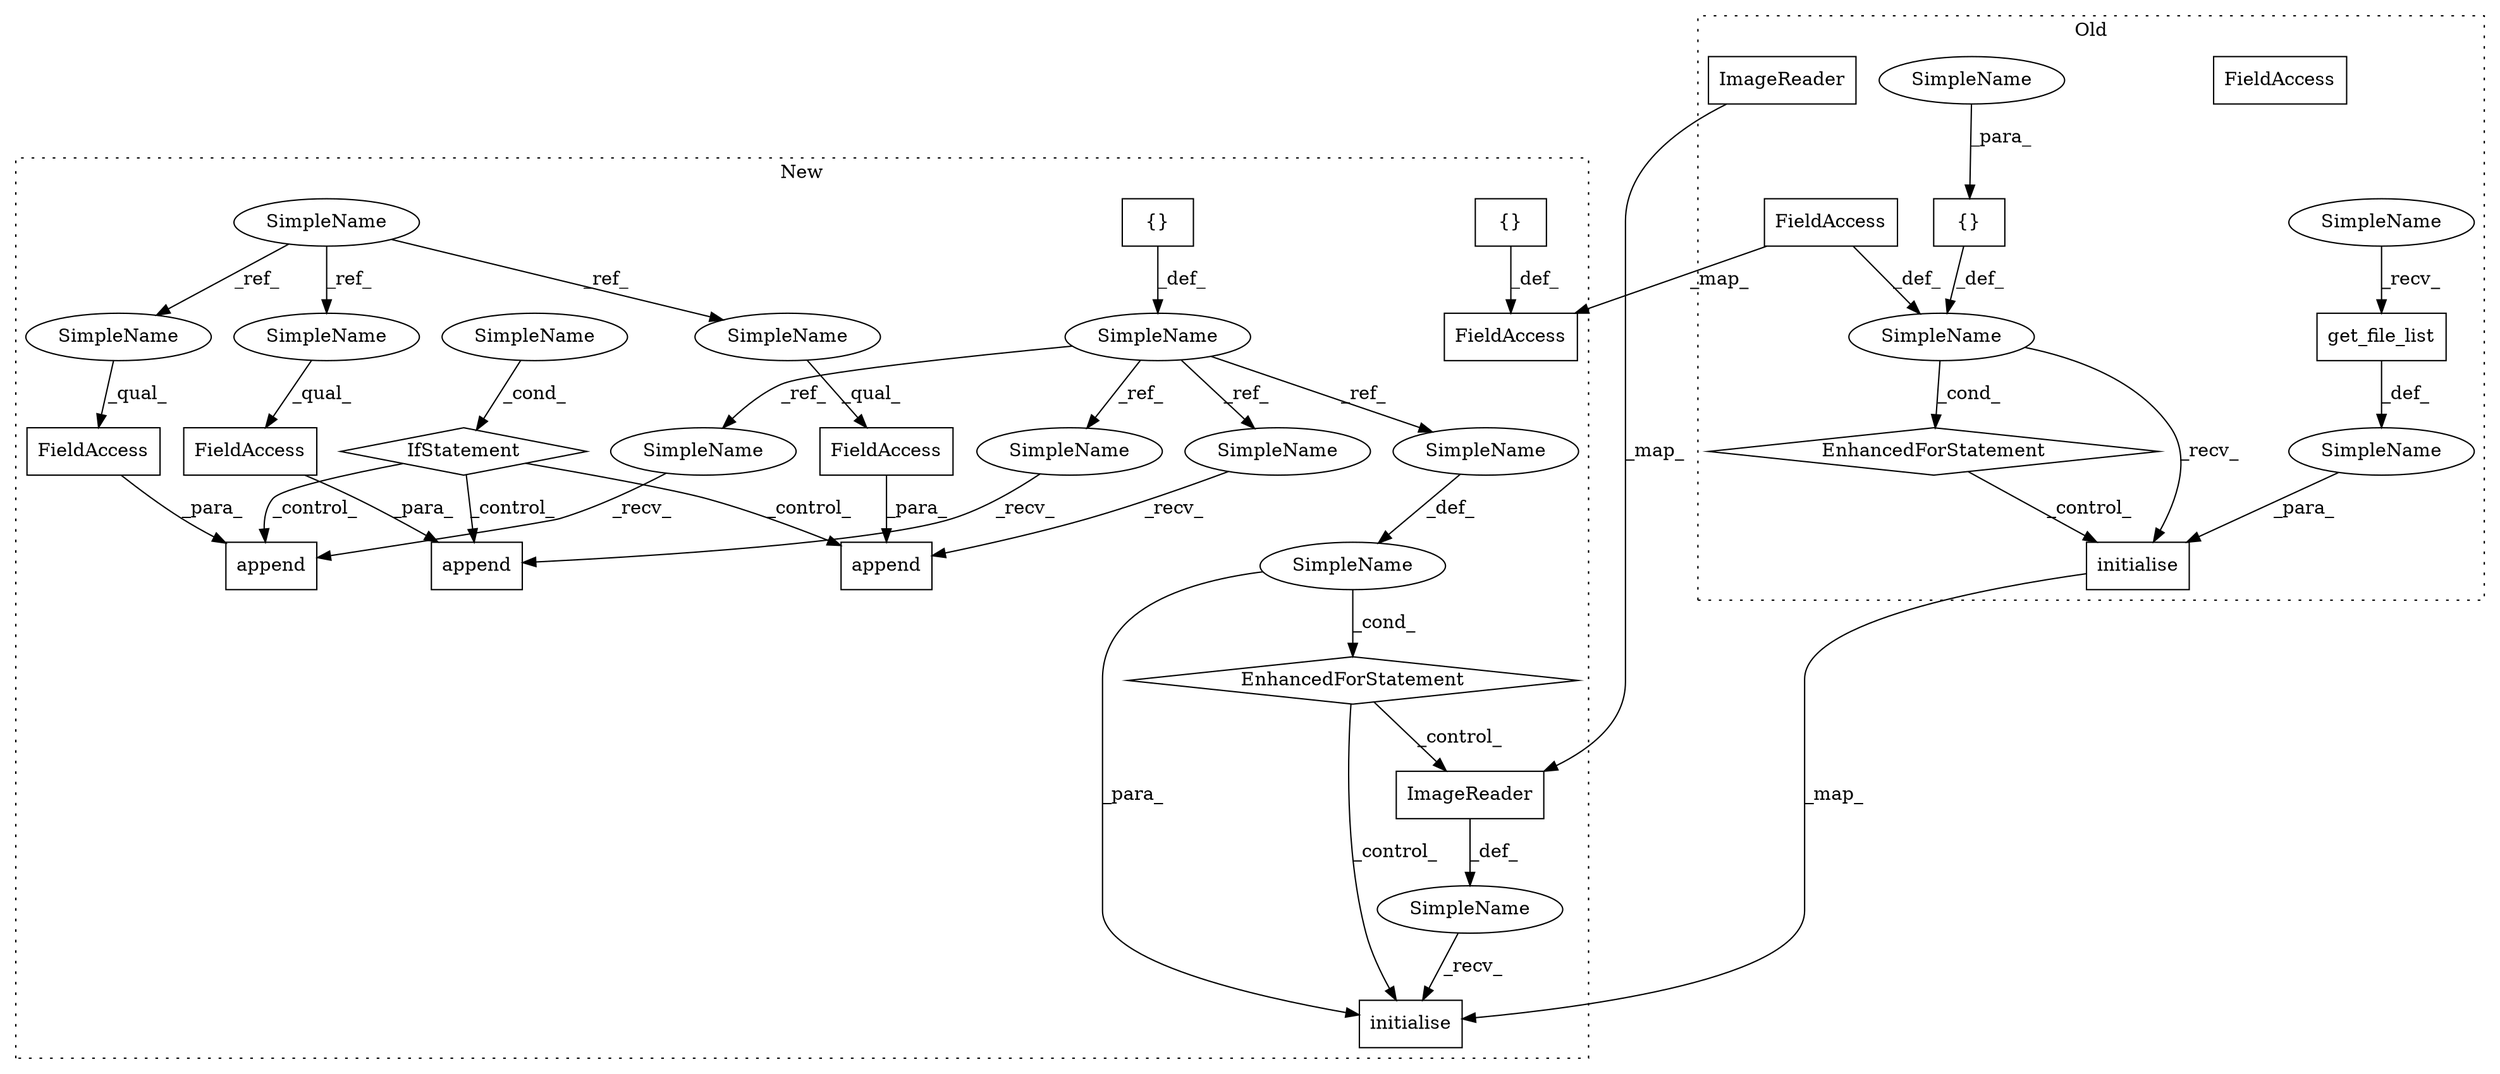 digraph G {
subgraph cluster0 {
1 [label="initialise" a="32" s="2864,2906" l="11,1" shape="box"];
3 [label="EnhancedForStatement" a="70" s="2736,2847" l="53,2" shape="diamond"];
4 [label="SimpleName" a="42" s="2826" l="6" shape="ellipse"];
7 [label="{}" a="4" s="2640,2675" l="1,1" shape="box"];
8 [label="FieldAccess" a="22" s="2835" l="12" shape="box"];
11 [label="SimpleName" a="42" s="" l="" shape="ellipse"];
15 [label="SimpleName" a="42" s="2688" l="9" shape="ellipse"];
18 [label="get_file_list" a="32" s="2715" l="15" shape="box"];
27 [label="ImageReader" a="32" s="2530,2578" l="12,1" shape="box"];
31 [label="SimpleName" a="42" s="2698" l="16" shape="ellipse"];
32 [label="FieldAccess" a="22" s="2835" l="12" shape="box"];
label = "Old";
style="dotted";
}
subgraph cluster1 {
2 [label="initialise" a="32" s="2938,2980" l="11,1" shape="box"];
5 [label="EnhancedForStatement" a="70" s="2770,2853" l="57,2" shape="diamond"];
6 [label="SimpleName" a="42" s="2831" l="9" shape="ellipse"];
9 [label="FieldAccess" a="22" s="2730" l="12" shape="box"];
10 [label="{}" a="4" s="2468" l="2" shape="box"];
12 [label="SimpleName" a="42" s="2448" l="10" shape="ellipse"];
13 [label="{}" a="4" s="2760" l="2" shape="box"];
14 [label="SimpleName" a="42" s="2865" l="6" shape="ellipse"];
16 [label="append" a="32" s="2602,2642" l="7,1" shape="box"];
17 [label="SimpleName" a="42" s="" l="" shape="ellipse"];
19 [label="SimpleName" a="42" s="2147" l="16" shape="ellipse"];
20 [label="FieldAccess" a="22" s="2552" l="28" shape="box"];
21 [label="append" a="32" s="2545,2580" l="7,1" shape="box"];
22 [label="FieldAccess" a="22" s="2687" l="26" shape="box"];
23 [label="append" a="32" s="2680,2713" l="7,1" shape="box"];
24 [label="FieldAccess" a="22" s="2609" l="33" shape="box"];
25 [label="IfStatement" a="25" s="2478,2522" l="4,2" shape="diamond"];
26 [label="ImageReader" a="32" s="2872,2920" l="12,1" shape="box"];
28 [label="SimpleName" a="42" s="2609" l="16" shape="ellipse"];
29 [label="SimpleName" a="42" s="2687" l="16" shape="ellipse"];
30 [label="SimpleName" a="42" s="2552" l="16" shape="ellipse"];
33 [label="SimpleName" a="42" s="2843" l="10" shape="ellipse"];
34 [label="SimpleName" a="42" s="2534" l="10" shape="ellipse"];
35 [label="SimpleName" a="42" s="2669" l="10" shape="ellipse"];
36 [label="SimpleName" a="42" s="2591" l="10" shape="ellipse"];
label = "New";
style="dotted";
}
1 -> 2 [label="_map_"];
3 -> 1 [label="_control_"];
4 -> 1 [label="_recv_"];
4 -> 3 [label="_cond_"];
5 -> 26 [label="_control_"];
5 -> 2 [label="_control_"];
6 -> 2 [label="_para_"];
6 -> 5 [label="_cond_"];
7 -> 4 [label="_def_"];
10 -> 12 [label="_def_"];
11 -> 7 [label="_para_"];
12 -> 33 [label="_ref_"];
12 -> 34 [label="_ref_"];
12 -> 35 [label="_ref_"];
12 -> 36 [label="_ref_"];
13 -> 9 [label="_def_"];
14 -> 2 [label="_recv_"];
15 -> 1 [label="_para_"];
17 -> 25 [label="_cond_"];
18 -> 15 [label="_def_"];
19 -> 28 [label="_ref_"];
19 -> 29 [label="_ref_"];
19 -> 30 [label="_ref_"];
20 -> 21 [label="_para_"];
22 -> 23 [label="_para_"];
24 -> 16 [label="_para_"];
25 -> 21 [label="_control_"];
25 -> 16 [label="_control_"];
25 -> 23 [label="_control_"];
26 -> 14 [label="_def_"];
27 -> 26 [label="_map_"];
28 -> 24 [label="_qual_"];
29 -> 22 [label="_qual_"];
30 -> 20 [label="_qual_"];
31 -> 18 [label="_recv_"];
32 -> 4 [label="_def_"];
32 -> 9 [label="_map_"];
33 -> 6 [label="_def_"];
34 -> 21 [label="_recv_"];
35 -> 23 [label="_recv_"];
36 -> 16 [label="_recv_"];
}